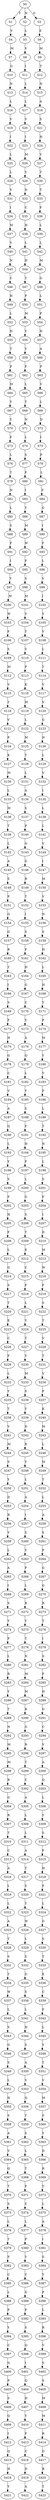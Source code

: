 strict digraph  {
	S0 -> S1 [ label = T ];
	S0 -> S2 [ label = N ];
	S0 -> S3 [ label = G ];
	S1 -> S4 [ label = V ];
	S2 -> S5 [ label = L ];
	S3 -> S6 [ label = E ];
	S4 -> S7 [ label = M ];
	S5 -> S8 [ label = V ];
	S6 -> S9 [ label = M ];
	S7 -> S10 [ label = G ];
	S8 -> S11 [ label = I ];
	S9 -> S12 [ label = T ];
	S10 -> S13 [ label = N ];
	S11 -> S14 [ label = L ];
	S12 -> S15 [ label = N ];
	S13 -> S16 [ label = L ];
	S14 -> S17 [ label = L ];
	S15 -> S18 [ label = A ];
	S16 -> S19 [ label = V ];
	S17 -> S20 [ label = V ];
	S18 -> S21 [ label = S ];
	S19 -> S22 [ label = I ];
	S20 -> S23 [ label = I ];
	S21 -> S24 [ label = H ];
	S22 -> S25 [ label = L ];
	S23 -> S26 [ label = M ];
	S24 -> S27 [ label = V ];
	S25 -> S28 [ label = L ];
	S26 -> S29 [ label = V ];
	S27 -> S30 [ label = T ];
	S28 -> S31 [ label = V ];
	S29 -> S32 [ label = N ];
	S30 -> S33 [ label = T ];
	S31 -> S34 [ label = I ];
	S32 -> S35 [ label = C ];
	S33 -> S36 [ label = F ];
	S34 -> S37 [ label = M ];
	S35 -> S38 [ label = H ];
	S36 -> S39 [ label = L ];
	S37 -> S40 [ label = V ];
	S38 -> S41 [ label = L ];
	S39 -> S42 [ label = L ];
	S40 -> S43 [ label = N ];
	S41 -> S44 [ label = H ];
	S42 -> S45 [ label = M ];
	S43 -> S46 [ label = C ];
	S44 -> S47 [ label = T ];
	S45 -> S48 [ label = G ];
	S46 -> S49 [ label = H ];
	S47 -> S50 [ label = P ];
	S48 -> S51 [ label = L ];
	S49 -> S52 [ label = L ];
	S50 -> S53 [ label = M ];
	S51 -> S54 [ label = P ];
	S52 -> S55 [ label = H ];
	S53 -> S56 [ label = Y ];
	S54 -> S57 [ label = H ];
	S55 -> S58 [ label = T ];
	S56 -> S59 [ label = Y ];
	S57 -> S60 [ label = A ];
	S58 -> S61 [ label = P ];
	S59 -> S62 [ label = F ];
	S60 -> S63 [ label = P ];
	S61 -> S64 [ label = M ];
	S62 -> S65 [ label = L ];
	S63 -> S66 [ label = V ];
	S64 -> S67 [ label = Y ];
	S65 -> S68 [ label = T ];
	S66 -> S69 [ label = L ];
	S67 -> S70 [ label = Y ];
	S68 -> S71 [ label = N ];
	S69 -> S72 [ label = D ];
	S70 -> S73 [ label = F ];
	S71 -> S74 [ label = L ];
	S72 -> S75 [ label = I ];
	S73 -> S76 [ label = L ];
	S74 -> S77 [ label = S ];
	S75 -> S78 [ label = P ];
	S76 -> S79 [ label = T ];
	S77 -> S80 [ label = F ];
	S78 -> S81 [ label = L ];
	S79 -> S82 [ label = N ];
	S80 -> S83 [ label = I ];
	S81 -> S84 [ label = F ];
	S82 -> S85 [ label = L ];
	S83 -> S86 [ label = Y ];
	S84 -> S87 [ label = G ];
	S85 -> S88 [ label = S ];
	S86 -> S89 [ label = M ];
	S87 -> S90 [ label = I ];
	S88 -> S91 [ label = F ];
	S89 -> S92 [ label = W ];
	S90 -> S93 [ label = F ];
	S91 -> S94 [ label = I ];
	S92 -> S95 [ label = F ];
	S93 -> S96 [ label = L ];
	S94 -> S97 [ label = Y ];
	S95 -> S98 [ label = S ];
	S96 -> S99 [ label = V ];
	S97 -> S100 [ label = M ];
	S98 -> S101 [ label = M ];
	S99 -> S102 [ label = I ];
	S100 -> S103 [ label = W ];
	S101 -> S104 [ label = V ];
	S102 -> S105 [ label = Y ];
	S103 -> S106 [ label = F ];
	S104 -> S107 [ label = T ];
	S105 -> S108 [ label = V ];
	S106 -> S109 [ label = S ];
	S107 -> S110 [ label = V ];
	S108 -> S111 [ label = L ];
	S109 -> S112 [ label = M ];
	S110 -> S113 [ label = P ];
	S111 -> S114 [ label = T ];
	S112 -> S115 [ label = V ];
	S113 -> S116 [ label = K ];
	S114 -> S117 [ label = V ];
	S115 -> S118 [ label = T ];
	S116 -> S119 [ label = M ];
	S117 -> S120 [ label = V ];
	S118 -> S121 [ label = V ];
	S119 -> S122 [ label = L ];
	S120 -> S123 [ label = G ];
	S121 -> S124 [ label = P ];
	S122 -> S125 [ label = M ];
	S123 -> S126 [ label = N ];
	S124 -> S127 [ label = K ];
	S125 -> S128 [ label = T ];
	S126 -> S129 [ label = L ];
	S127 -> S130 [ label = M ];
	S128 -> S131 [ label = L ];
	S129 -> S132 [ label = V ];
	S130 -> S133 [ label = L ];
	S131 -> S134 [ label = A ];
	S132 -> S135 [ label = I ];
	S133 -> S136 [ label = M ];
	S134 -> S137 [ label = S ];
	S135 -> S138 [ label = L ];
	S136 -> S139 [ label = T ];
	S137 -> S140 [ label = P ];
	S138 -> S141 [ label = L ];
	S139 -> S142 [ label = L ];
	S140 -> S143 [ label = G ];
	S141 -> S144 [ label = V ];
	S142 -> S145 [ label = A ];
	S143 -> S146 [ label = G ];
	S144 -> S147 [ label = I ];
	S145 -> S148 [ label = S ];
	S146 -> S149 [ label = R ];
	S147 -> S150 [ label = M ];
	S148 -> S151 [ label = P ];
	S149 -> S152 [ label = T ];
	S150 -> S153 [ label = V ];
	S151 -> S154 [ label = G ];
	S152 -> S155 [ label = I ];
	S153 -> S156 [ label = N ];
	S154 -> S157 [ label = G ];
	S155 -> S158 [ label = S ];
	S156 -> S159 [ label = S ];
	S157 -> S160 [ label = R ];
	S158 -> S161 [ label = F ];
	S159 -> S162 [ label = H ];
	S160 -> S163 [ label = T ];
	S161 -> S164 [ label = H ];
	S162 -> S165 [ label = L ];
	S163 -> S166 [ label = I ];
	S164 -> S167 [ label = G ];
	S165 -> S168 [ label = H ];
	S166 -> S169 [ label = S ];
	S167 -> S170 [ label = C ];
	S168 -> S171 [ label = T ];
	S169 -> S172 [ label = F ];
	S170 -> S173 [ label = V ];
	S171 -> S174 [ label = P ];
	S172 -> S175 [ label = H ];
	S173 -> S176 [ label = A ];
	S174 -> S177 [ label = M ];
	S175 -> S178 [ label = G ];
	S176 -> S179 [ label = Q ];
	S177 -> S180 [ label = Y ];
	S178 -> S181 [ label = C ];
	S179 -> S182 [ label = L ];
	S180 -> S183 [ label = Y ];
	S181 -> S184 [ label = V ];
	S182 -> S185 [ label = Y ];
	S183 -> S186 [ label = F ];
	S184 -> S187 [ label = A ];
	S185 -> S188 [ label = S ];
	S186 -> S189 [ label = L ];
	S187 -> S190 [ label = Q ];
	S188 -> S191 [ label = F ];
	S189 -> S192 [ label = T ];
	S190 -> S193 [ label = L ];
	S191 -> S194 [ label = H ];
	S192 -> S195 [ label = N ];
	S193 -> S196 [ label = Y ];
	S194 -> S197 [ label = F ];
	S195 -> S198 [ label = L ];
	S196 -> S199 [ label = S ];
	S197 -> S200 [ label = L ];
	S198 -> S201 [ label = S ];
	S199 -> S202 [ label = F ];
	S200 -> S203 [ label = G ];
	S201 -> S204 [ label = F ];
	S202 -> S205 [ label = H ];
	S203 -> S206 [ label = S ];
	S204 -> S207 [ label = I ];
	S205 -> S208 [ label = F ];
	S206 -> S209 [ label = T ];
	S207 -> S210 [ label = D ];
	S208 -> S211 [ label = L ];
	S209 -> S212 [ label = E ];
	S210 -> S213 [ label = M ];
	S211 -> S214 [ label = G ];
	S212 -> S215 [ label = C ];
	S213 -> S216 [ label = W ];
	S214 -> S217 [ label = S ];
	S215 -> S218 [ label = F ];
	S216 -> S219 [ label = F ];
	S217 -> S220 [ label = T ];
	S218 -> S221 [ label = L ];
	S219 -> S222 [ label = S ];
	S220 -> S223 [ label = E ];
	S221 -> S224 [ label = Y ];
	S222 -> S225 [ label = T ];
	S223 -> S226 [ label = C ];
	S224 -> S227 [ label = T ];
	S225 -> S228 [ label = V ];
	S226 -> S229 [ label = F ];
	S227 -> S230 [ label = V ];
	S228 -> S231 [ label = T ];
	S229 -> S232 [ label = L ];
	S230 -> S233 [ label = M ];
	S231 -> S234 [ label = V ];
	S232 -> S235 [ label = Y ];
	S233 -> S236 [ label = S ];
	S234 -> S237 [ label = P ];
	S235 -> S238 [ label = T ];
	S236 -> S239 [ label = Y ];
	S237 -> S240 [ label = K ];
	S238 -> S241 [ label = V ];
	S239 -> S242 [ label = D ];
	S240 -> S243 [ label = M ];
	S241 -> S244 [ label = M ];
	S242 -> S245 [ label = R ];
	S243 -> S246 [ label = L ];
	S244 -> S247 [ label = S ];
	S245 -> S248 [ label = Y ];
	S246 -> S249 [ label = M ];
	S247 -> S250 [ label = Y ];
	S248 -> S251 [ label = L ];
	S249 -> S252 [ label = T ];
	S250 -> S253 [ label = D ];
	S251 -> S254 [ label = A ];
	S252 -> S255 [ label = L ];
	S253 -> S256 [ label = R ];
	S254 -> S257 [ label = I ];
	S255 -> S258 [ label = A ];
	S256 -> S259 [ label = Y ];
	S257 -> S260 [ label = S ];
	S258 -> S261 [ label = S ];
	S259 -> S262 [ label = L ];
	S260 -> S263 [ label = Y ];
	S261 -> S264 [ label = P ];
	S262 -> S265 [ label = A ];
	S263 -> S266 [ label = P ];
	S264 -> S267 [ label = G ];
	S265 -> S268 [ label = I ];
	S266 -> S269 [ label = L ];
	S267 -> S270 [ label = G ];
	S268 -> S271 [ label = S ];
	S269 -> S272 [ label = R ];
	S270 -> S273 [ label = R ];
	S271 -> S274 [ label = Y ];
	S272 -> S275 [ label = Y ];
	S273 -> S276 [ label = T ];
	S274 -> S277 [ label = P ];
	S275 -> S278 [ label = T ];
	S276 -> S279 [ label = I ];
	S277 -> S280 [ label = L ];
	S278 -> S281 [ label = N ];
	S279 -> S282 [ label = S ];
	S280 -> S283 [ label = R ];
	S281 -> S284 [ label = M ];
	S282 -> S285 [ label = F ];
	S283 -> S286 [ label = Y ];
	S284 -> S287 [ label = M ];
	S285 -> S288 [ label = H ];
	S286 -> S289 [ label = T ];
	S287 -> S290 [ label = R ];
	S288 -> S291 [ label = G ];
	S289 -> S292 [ label = N ];
	S290 -> S293 [ label = G ];
	S291 -> S294 [ label = C ];
	S292 -> S295 [ label = M ];
	S293 -> S296 [ label = R ];
	S294 -> S297 [ label = V ];
	S295 -> S298 [ label = M ];
	S296 -> S299 [ label = T ];
	S297 -> S300 [ label = A ];
	S298 -> S301 [ label = R ];
	S299 -> S302 [ label = C ];
	S300 -> S303 [ label = Q ];
	S301 -> S304 [ label = G ];
	S302 -> S305 [ label = A ];
	S303 -> S306 [ label = L ];
	S304 -> S307 [ label = R ];
	S305 -> S308 [ label = L ];
	S306 -> S309 [ label = Y ];
	S307 -> S310 [ label = T ];
	S308 -> S311 [ label = L ];
	S309 -> S312 [ label = S ];
	S310 -> S313 [ label = C ];
	S311 -> S314 [ label = A ];
	S312 -> S315 [ label = F ];
	S313 -> S316 [ label = A ];
	S314 -> S317 [ label = T ];
	S315 -> S318 [ label = H ];
	S316 -> S319 [ label = L ];
	S317 -> S320 [ label = S ];
	S318 -> S321 [ label = F ];
	S319 -> S322 [ label = L ];
	S320 -> S323 [ label = T ];
	S321 -> S324 [ label = L ];
	S322 -> S325 [ label = A ];
	S323 -> S326 [ label = W ];
	S324 -> S327 [ label = G ];
	S325 -> S328 [ label = T ];
	S326 -> S329 [ label = L ];
	S327 -> S330 [ label = S ];
	S328 -> S331 [ label = S ];
	S329 -> S332 [ label = S ];
	S330 -> S333 [ label = T ];
	S331 -> S334 [ label = T ];
	S332 -> S335 [ label = G ];
	S333 -> S336 [ label = E ];
	S334 -> S337 [ label = W ];
	S335 -> S338 [ label = S ];
	S336 -> S339 [ label = C ];
	S337 -> S340 [ label = L ];
	S338 -> S341 [ label = L ];
	S339 -> S342 [ label = F ];
	S340 -> S343 [ label = S ];
	S341 -> S344 [ label = H ];
	S342 -> S345 [ label = L ];
	S343 -> S346 [ label = G ];
	S344 -> S347 [ label = S ];
	S345 -> S348 [ label = Y ];
	S346 -> S349 [ label = S ];
	S347 -> S350 [ label = A ];
	S348 -> S351 [ label = T ];
	S349 -> S352 [ label = L ];
	S350 -> S353 [ label = V ];
	S351 -> S354 [ label = V ];
	S352 -> S355 [ label = H ];
	S353 -> S356 [ label = Q ];
	S354 -> S357 [ label = M ];
	S355 -> S358 [ label = S ];
	S356 -> S359 [ label = T ];
	S357 -> S360 [ label = S ];
	S358 -> S361 [ label = A ];
	S359 -> S362 [ label = S ];
	S360 -> S363 [ label = Y ];
	S361 -> S364 [ label = V ];
	S362 -> S365 [ label = L ];
	S363 -> S366 [ label = D ];
	S364 -> S367 [ label = Q ];
	S365 -> S368 [ label = T ];
	S366 -> S369 [ label = R ];
	S367 -> S370 [ label = T ];
	S368 -> S371 [ label = F ];
	S369 -> S372 [ label = Y ];
	S370 -> S373 [ label = S ];
	S371 -> S374 [ label = C ];
	S372 -> S375 [ label = L ];
	S373 -> S376 [ label = L ];
	S374 -> S377 [ label = L ];
	S375 -> S378 [ label = A ];
	S376 -> S379 [ label = T ];
	S377 -> S380 [ label = P ];
	S378 -> S381 [ label = I ];
	S379 -> S382 [ label = F ];
	S380 -> S383 [ label = Y ];
	S381 -> S384 [ label = S ];
	S382 -> S385 [ label = C ];
	S383 -> S386 [ label = C ];
	S384 -> S387 [ label = Y ];
	S385 -> S388 [ label = L ];
	S386 -> S389 [ label = G ];
	S387 -> S390 [ label = P ];
	S388 -> S391 [ label = P ];
	S389 -> S392 [ label = P ];
	S390 -> S393 [ label = L ];
	S391 -> S394 [ label = Y ];
	S392 -> S395 [ label = S ];
	S393 -> S396 [ label = R ];
	S394 -> S397 [ label = C ];
	S395 -> S398 [ label = Q ];
	S396 -> S399 [ label = Y ];
	S397 -> S400 [ label = G ];
	S398 -> S401 [ label = I ];
	S399 -> S402 [ label = S ];
	S400 -> S403 [ label = P ];
	S401 -> S404 [ label = Q ];
	S402 -> S405 [ label = S ];
	S403 -> S406 [ label = S ];
	S404 -> S407 [ label = H ];
	S405 -> S408 [ label = M ];
	S406 -> S409 [ label = Q ];
	S407 -> S410 [ label = Y ];
	S408 -> S411 [ label = M ];
	S409 -> S412 [ label = I ];
	S410 -> S413 [ label = F ];
	S411 -> S414 [ label = R ];
	S412 -> S415 [ label = Q ];
	S413 -> S416 [ label = C ];
	S414 -> S417 [ label = G ];
	S415 -> S418 [ label = H ];
	S416 -> S419 [ label = D ];
	S417 -> S420 [ label = R ];
	S418 -> S421 [ label = Y ];
	S419 -> S422 [ label = A ];
	S420 -> S423 [ label = T ];
}
